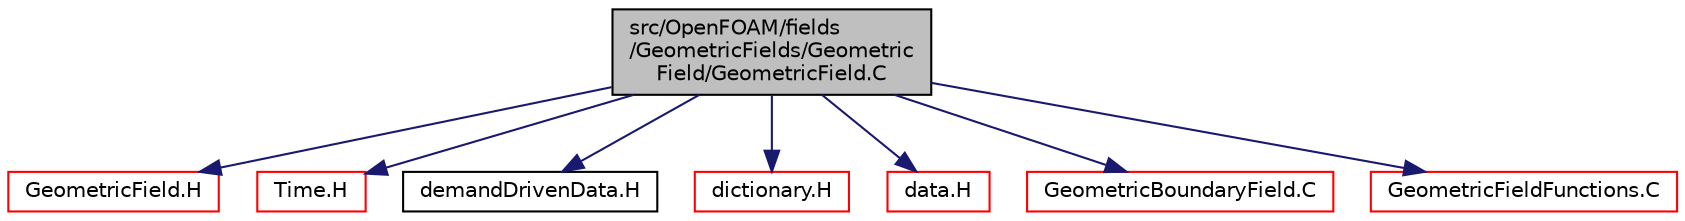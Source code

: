 digraph "src/OpenFOAM/fields/GeometricFields/GeometricField/GeometricField.C"
{
  bgcolor="transparent";
  edge [fontname="Helvetica",fontsize="10",labelfontname="Helvetica",labelfontsize="10"];
  node [fontname="Helvetica",fontsize="10",shape=record];
  Node1 [label="src/OpenFOAM/fields\l/GeometricFields/Geometric\lField/GeometricField.C",height=0.2,width=0.4,color="black", fillcolor="grey75", style="filled", fontcolor="black"];
  Node1 -> Node2 [color="midnightblue",fontsize="10",style="solid",fontname="Helvetica"];
  Node2 [label="GeometricField.H",height=0.2,width=0.4,color="red",URL="$a08020.html"];
  Node1 -> Node3 [color="midnightblue",fontsize="10",style="solid",fontname="Helvetica"];
  Node3 [label="Time.H",height=0.2,width=0.4,color="red",URL="$a07855.html"];
  Node1 -> Node4 [color="midnightblue",fontsize="10",style="solid",fontname="Helvetica"];
  Node4 [label="demandDrivenData.H",height=0.2,width=0.4,color="black",URL="$a08210.html",tooltip="Template functions to aid in the implementation of demand driven data. "];
  Node1 -> Node5 [color="midnightblue",fontsize="10",style="solid",fontname="Helvetica"];
  Node5 [label="dictionary.H",height=0.2,width=0.4,color="red",URL="$a07684.html"];
  Node1 -> Node6 [color="midnightblue",fontsize="10",style="solid",fontname="Helvetica"];
  Node6 [label="data.H",height=0.2,width=0.4,color="red",URL="$a08460.html"];
  Node1 -> Node7 [color="midnightblue",fontsize="10",style="solid",fontname="Helvetica"];
  Node7 [label="GeometricBoundaryField.C",height=0.2,width=0.4,color="red",URL="$a08018.html"];
  Node1 -> Node8 [color="midnightblue",fontsize="10",style="solid",fontname="Helvetica"];
  Node8 [label="GeometricFieldFunctions.C",height=0.2,width=0.4,color="red",URL="$a08021.html"];
}
